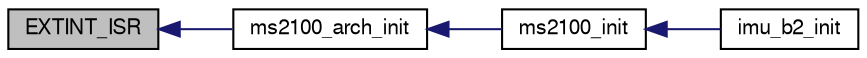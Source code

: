 digraph "EXTINT_ISR"
{
  edge [fontname="FreeSans",fontsize="10",labelfontname="FreeSans",labelfontsize="10"];
  node [fontname="FreeSans",fontsize="10",shape=record];
  rankdir="LR";
  Node1 [label="EXTINT_ISR",height=0.2,width=0.4,color="black", fillcolor="grey75", style="filled", fontcolor="black"];
  Node1 -> Node2 [dir="back",color="midnightblue",fontsize="10",style="solid",fontname="FreeSans"];
  Node2 [label="ms2100_arch_init",height=0.2,width=0.4,color="black", fillcolor="white", style="filled",URL="$ms2100_8h.html#a6c42c614481a60c538d48f9ceef25132"];
  Node2 -> Node3 [dir="back",color="midnightblue",fontsize="10",style="solid",fontname="FreeSans"];
  Node3 [label="ms2100_init",height=0.2,width=0.4,color="black", fillcolor="white", style="filled",URL="$ms2100_8h.html#abd4a73602ed7661eccacb070eb07896a"];
  Node3 -> Node4 [dir="back",color="midnightblue",fontsize="10",style="solid",fontname="FreeSans"];
  Node4 [label="imu_b2_init",height=0.2,width=0.4,color="black", fillcolor="white", style="filled",URL="$imu__b2_8h.html#ae570fa02d6ebd9ce0b25e7074f002d72"];
}
